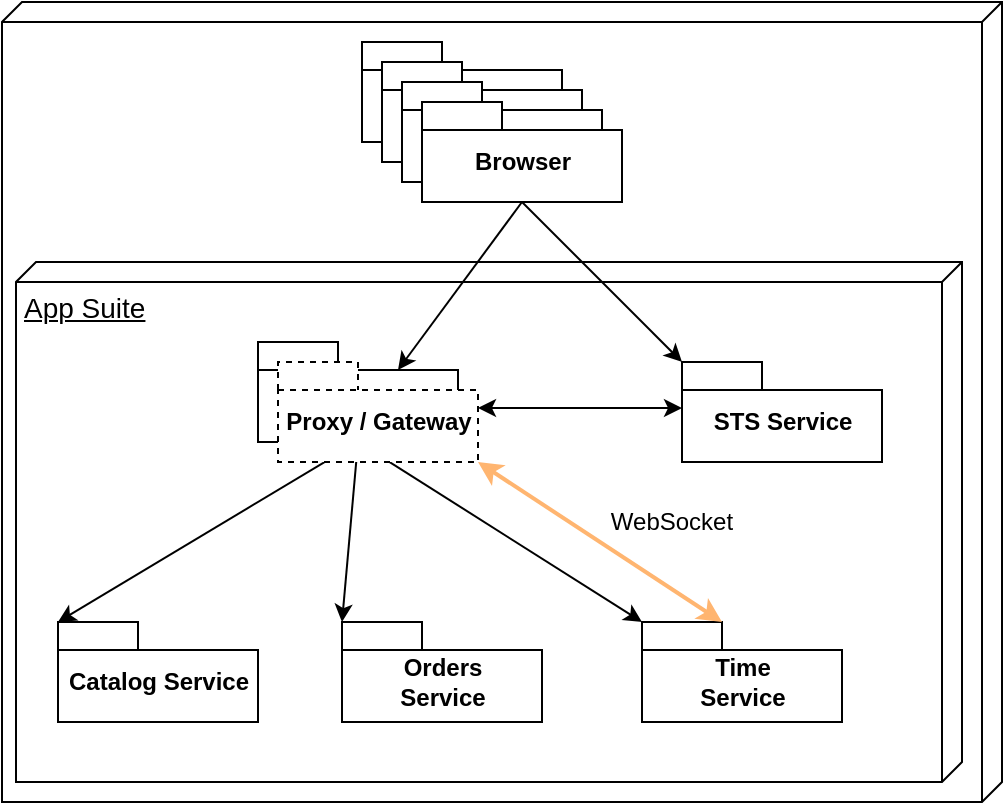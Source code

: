 <mxfile version="14.2.4" type="embed" pages="2">
    <diagram id="Ymux0IWGu-DWM-tYVwon" name="system-context">
        <mxGraphModel dx="1266" dy="611" grid="1" gridSize="10" guides="1" tooltips="1" connect="1" arrows="1" fold="1" page="1" pageScale="1" pageWidth="850" pageHeight="1100" math="0" shadow="0">
            <root>
                <mxCell id="Y1qrI0y1-gABLmx8g_vM-0"/>
                <mxCell id="Y1qrI0y1-gABLmx8g_vM-1" parent="Y1qrI0y1-gABLmx8g_vM-0"/>
                <mxCell id="Y1qrI0y1-gABLmx8g_vM-2" value="" style="verticalAlign=top;align=left;spacingTop=8;spacingLeft=2;spacingRight=12;shape=cube;size=10;direction=south;fontStyle=4;html=1;" parent="Y1qrI0y1-gABLmx8g_vM-1" vertex="1">
                    <mxGeometry x="40" y="40" width="500" height="400" as="geometry"/>
                </mxCell>
                <mxCell id="Y1qrI0y1-gABLmx8g_vM-3" value="&lt;font style=&quot;font-size: 14px&quot;&gt;App Suite&lt;/font&gt;" style="verticalAlign=top;align=left;spacingTop=8;spacingLeft=2;spacingRight=12;shape=cube;size=10;direction=south;fontStyle=4;html=1;" parent="Y1qrI0y1-gABLmx8g_vM-1" vertex="1">
                    <mxGeometry x="47" y="170" width="473" height="260" as="geometry"/>
                </mxCell>
                <mxCell id="Y1qrI0y1-gABLmx8g_vM-5" value="STS Service" style="shape=folder;fontStyle=1;spacingTop=10;tabWidth=40;tabHeight=14;tabPosition=left;html=1;" parent="Y1qrI0y1-gABLmx8g_vM-1" vertex="1">
                    <mxGeometry x="380" y="220" width="100" height="50" as="geometry"/>
                </mxCell>
                <mxCell id="Y1qrI0y1-gABLmx8g_vM-8" value="Browser" style="shape=folder;fontStyle=1;spacingTop=10;tabWidth=40;tabHeight=14;tabPosition=left;html=1;" parent="Y1qrI0y1-gABLmx8g_vM-1" vertex="1">
                    <mxGeometry x="220" y="60" width="100" height="50" as="geometry"/>
                </mxCell>
                <mxCell id="Y1qrI0y1-gABLmx8g_vM-14" value="Browser" style="shape=folder;fontStyle=1;spacingTop=10;tabWidth=40;tabHeight=14;tabPosition=left;html=1;" parent="Y1qrI0y1-gABLmx8g_vM-1" vertex="1">
                    <mxGeometry x="230" y="70" width="100" height="50" as="geometry"/>
                </mxCell>
                <mxCell id="Y1qrI0y1-gABLmx8g_vM-15" value="Browser" style="shape=folder;fontStyle=1;spacingTop=10;tabWidth=40;tabHeight=14;tabPosition=left;html=1;" parent="Y1qrI0y1-gABLmx8g_vM-1" vertex="1">
                    <mxGeometry x="240" y="80" width="100" height="50" as="geometry"/>
                </mxCell>
                <mxCell id="Y1qrI0y1-gABLmx8g_vM-16" value="Browser" style="shape=folder;fontStyle=1;spacingTop=10;tabWidth=40;tabHeight=14;tabPosition=left;html=1;" parent="Y1qrI0y1-gABLmx8g_vM-1" vertex="1">
                    <mxGeometry x="250" y="90" width="100" height="50" as="geometry"/>
                </mxCell>
                <mxCell id="Y1qrI0y1-gABLmx8g_vM-22" value="API Gateway" style="shape=folder;fontStyle=1;spacingTop=10;tabWidth=40;tabHeight=14;tabPosition=left;html=1;" parent="Y1qrI0y1-gABLmx8g_vM-1" vertex="1">
                    <mxGeometry x="168" y="210" width="100" height="50" as="geometry"/>
                </mxCell>
                <mxCell id="Y1qrI0y1-gABLmx8g_vM-23" value="Catalog Service" style="shape=folder;fontStyle=1;spacingTop=10;tabWidth=40;tabHeight=14;tabPosition=left;html=1;" parent="Y1qrI0y1-gABLmx8g_vM-1" vertex="1">
                    <mxGeometry x="68" y="350" width="100" height="50" as="geometry"/>
                </mxCell>
                <mxCell id="Y1qrI0y1-gABLmx8g_vM-24" value="Orders&lt;br&gt;Service" style="shape=folder;fontStyle=1;spacingTop=10;tabWidth=40;tabHeight=14;tabPosition=left;html=1;" parent="Y1qrI0y1-gABLmx8g_vM-1" vertex="1">
                    <mxGeometry x="210" y="350" width="100" height="50" as="geometry"/>
                </mxCell>
                <mxCell id="Y1qrI0y1-gABLmx8g_vM-25" value="Time&lt;br&gt;Service" style="shape=folder;fontStyle=1;spacingTop=10;tabWidth=40;tabHeight=14;tabPosition=left;html=1;" parent="Y1qrI0y1-gABLmx8g_vM-1" vertex="1">
                    <mxGeometry x="360" y="350" width="100" height="50" as="geometry"/>
                </mxCell>
                <mxCell id="Y1qrI0y1-gABLmx8g_vM-30" value="" style="endArrow=classic;startArrow=classic;html=1;entryX=0.5;entryY=1;entryDx=0;entryDy=0;entryPerimeter=0;exitX=0;exitY=0;exitDx=0;exitDy=0;exitPerimeter=0;" parent="Y1qrI0y1-gABLmx8g_vM-1" source="Y1qrI0y1-gABLmx8g_vM-23" target="Y1qrI0y1-gABLmx8g_vM-22" edge="1">
                    <mxGeometry width="50" height="50" relative="1" as="geometry">
                        <mxPoint x="100" y="610" as="sourcePoint"/>
                        <mxPoint x="150" y="560" as="targetPoint"/>
                    </mxGeometry>
                </mxCell>
                <mxCell id="Y1qrI0y1-gABLmx8g_vM-31" value="" style="endArrow=classic;startArrow=classic;html=1;entryX=0.5;entryY=1;entryDx=0;entryDy=0;entryPerimeter=0;exitX=0;exitY=0;exitDx=0;exitDy=0;exitPerimeter=0;" parent="Y1qrI0y1-gABLmx8g_vM-1" source="Y1qrI0y1-gABLmx8g_vM-24" target="Y1qrI0y1-gABLmx8g_vM-22" edge="1">
                    <mxGeometry width="50" height="50" relative="1" as="geometry">
                        <mxPoint x="145" y="304" as="sourcePoint"/>
                        <mxPoint x="228" y="270" as="targetPoint"/>
                    </mxGeometry>
                </mxCell>
                <mxCell id="Y1qrI0y1-gABLmx8g_vM-32" value="" style="endArrow=classic;startArrow=classic;html=1;entryX=0.5;entryY=1;entryDx=0;entryDy=0;entryPerimeter=0;exitX=0;exitY=0;exitDx=0;exitDy=0;exitPerimeter=0;" parent="Y1qrI0y1-gABLmx8g_vM-1" source="Y1qrI0y1-gABLmx8g_vM-25" target="Y1qrI0y1-gABLmx8g_vM-22" edge="1">
                    <mxGeometry width="50" height="50" relative="1" as="geometry">
                        <mxPoint x="155" y="314" as="sourcePoint"/>
                        <mxPoint x="238" y="280" as="targetPoint"/>
                    </mxGeometry>
                </mxCell>
                <mxCell id="Y1qrI0y1-gABLmx8g_vM-36" value="" style="endArrow=classic;html=1;entryX=0;entryY=0;entryDx=0;entryDy=0;entryPerimeter=0;exitX=0.5;exitY=1;exitDx=0;exitDy=0;exitPerimeter=0;" parent="Y1qrI0y1-gABLmx8g_vM-1" source="Y1qrI0y1-gABLmx8g_vM-16" target="Y1qrI0y1-gABLmx8g_vM-5" edge="1">
                    <mxGeometry width="50" height="50" relative="1" as="geometry">
                        <mxPoint x="40" y="580" as="sourcePoint"/>
                        <mxPoint x="90" y="530" as="targetPoint"/>
                    </mxGeometry>
                </mxCell>
                <mxCell id="Y1qrI0y1-gABLmx8g_vM-38" value="" style="endArrow=classic;startArrow=classic;html=1;entryX=0;entryY=0;entryDx=0;entryDy=23;entryPerimeter=0;exitX=0;exitY=0;exitDx=100;exitDy=23;exitPerimeter=0;" parent="Y1qrI0y1-gABLmx8g_vM-1" source="Y1qrI0y1-gABLmx8g_vM-41" target="Y1qrI0y1-gABLmx8g_vM-5" edge="1">
                    <mxGeometry width="50" height="50" relative="1" as="geometry">
                        <mxPoint x="40" y="580" as="sourcePoint"/>
                        <mxPoint x="90" y="530" as="targetPoint"/>
                    </mxGeometry>
                </mxCell>
                <mxCell id="Y1qrI0y1-gABLmx8g_vM-39" value="" style="endArrow=classic;html=1;exitX=0.5;exitY=1;exitDx=0;exitDy=0;exitPerimeter=0;entryX=0;entryY=0;entryDx=70;entryDy=14;entryPerimeter=0;" parent="Y1qrI0y1-gABLmx8g_vM-1" source="Y1qrI0y1-gABLmx8g_vM-16" target="Y1qrI0y1-gABLmx8g_vM-22" edge="1">
                    <mxGeometry width="50" height="50" relative="1" as="geometry">
                        <mxPoint x="498" y="180" as="sourcePoint"/>
                        <mxPoint x="348" y="132" as="targetPoint"/>
                    </mxGeometry>
                </mxCell>
                <mxCell id="Y1qrI0y1-gABLmx8g_vM-41" value="Proxy / Gateway" style="shape=folder;fontStyle=1;spacingTop=10;tabWidth=40;tabHeight=14;tabPosition=left;html=1;dashed=1;" parent="Y1qrI0y1-gABLmx8g_vM-1" vertex="1">
                    <mxGeometry x="178" y="220" width="100" height="50" as="geometry"/>
                </mxCell>
                <mxCell id="3s-E67elMlUPn0KS6m8D-1" value="" style="endArrow=classic;startArrow=classic;html=1;entryX=0;entryY=0;entryDx=100;entryDy=50;entryPerimeter=0;exitX=0;exitY=0;exitDx=40;exitDy=0;exitPerimeter=0;strokeColor=#FFB570;strokeWidth=2;" parent="Y1qrI0y1-gABLmx8g_vM-1" source="Y1qrI0y1-gABLmx8g_vM-25" target="Y1qrI0y1-gABLmx8g_vM-41" edge="1">
                    <mxGeometry width="50" height="50" relative="1" as="geometry">
                        <mxPoint x="434" y="360" as="sourcePoint"/>
                        <mxPoint x="400" y="310" as="targetPoint"/>
                    </mxGeometry>
                </mxCell>
                <mxCell id="3s-E67elMlUPn0KS6m8D-3" value="WebSocket" style="text;html=1;strokeColor=none;fillColor=none;align=center;verticalAlign=middle;whiteSpace=wrap;rounded=0;" parent="Y1qrI0y1-gABLmx8g_vM-1" vertex="1">
                    <mxGeometry x="330" y="290" width="90" height="20" as="geometry"/>
                </mxCell>
            </root>
        </mxGraphModel>
    </diagram>
    <diagram name="usecases-diagram" id="822b0af5-4adb-64df-f703-e8dfc1f81529">
        &#xa;        &#xa;&#xa;
        <mxGraphModel dx="1360" dy="895" grid="1" gridSize="10" guides="1" tooltips="1" connect="1" arrows="1" fold="1" page="1" pageScale="1" pageWidth="1100" pageHeight="850" background="#ffffff" math="0" shadow="0">
            &#xa;            &#xa;&#xa;
            <root>
                &#xa;                &#xa;&#xa;
                <mxCell id="0"/>
                &#xa;                &#xa;&#xa;
                <mxCell id="1" parent="0"/>
                &#xa;                &#xa;&#xa;
                <mxCell id="MqJLWpZZmDxWrSOnSKsf-1" value="Identity Service on premise" style="rounded=0;whiteSpace=wrap;html=1;verticalAlign=top;gradientColor=none;editable=1;movable=0;" parent="1" vertex="1">
                    &#xa;                    &#xa;&#xa;
                    <mxGeometry x="170" y="50" width="481" height="790" as="geometry"/>
                    &#xa;                    &#xa;&#xa;
                </mxCell>
                &#xa;                &#xa;&#xa;
                <mxCell id="MqJLWpZZmDxWrSOnSKsf-2" value="manages clients" style="ellipse;whiteSpace=wrap;html=1;fillColor=#FFFFFF;strokeColor=#6c8ebf;" parent="1" vertex="1">
                    &#xa;                    &#xa;&#xa;
                    <mxGeometry x="340.5" y="94" width="140" height="70" as="geometry"/>
                    &#xa;                    &#xa;&#xa;
                </mxCell>
                &#xa;                &#xa;&#xa;
                <mxCell id="MqJLWpZZmDxWrSOnSKsf-3" style="rounded=0;orthogonalLoop=1;jettySize=auto;html=1;entryX=0;entryY=0.5;entryDx=0;entryDy=0;exitX=0.5;exitY=0.5;exitDx=0;exitDy=0;exitPerimeter=0;" parent="1" source="MqJLWpZZmDxWrSOnSKsf-4" target="MqJLWpZZmDxWrSOnSKsf-2" edge="1">
                    &#xa;                    &#xa;&#xa;
                    <mxGeometry relative="1" as="geometry"/>
                    &#xa;                    &#xa;&#xa;
                </mxCell>
                &#xa;                &#xa;&#xa;
                <mxCell id="MqJLWpZZmDxWrSOnSKsf-4" value="Buhler Engineer" style="shape=umlActor;verticalLabelPosition=bottom;labelBackgroundColor=#ffffff;verticalAlign=top;html=1;" parent="1" vertex="1">
                    &#xa;                    &#xa;&#xa;
                    <mxGeometry x="80" y="219" width="30" height="60" as="geometry"/>
                    &#xa;                    &#xa;&#xa;
                </mxCell>
                &#xa;                &#xa;&#xa;
                <mxCell id="ktf-OyFfE8Pmz-1-OoqU-1" value="manages scopes&lt;span style=&quot;color: rgba(0 , 0 , 0 , 0) ; font-family: monospace ; font-size: 0px ; white-space: nowrap&quot;&gt;%3CmxGraphModel%3E%3Croot%3E%3CmxCell%20id%3D%220%22%2F%3E%3CmxCell%20id%3D%221%22%20parent%3D%220%22%2F%3E%3CmxCell%20id%3D%222%22%20value%3D%22Manages%20clients%22%20style%3D%22ellipse%3BwhiteSpace%3Dwrap%3Bhtml%3D1%3BfillColor%3D%23FFFFFF%3BstrokeColor%3D%236c8ebf%3B%22%20vertex%3D%221%22%20parent%3D%221%22%3E%3CmxGeometry%20x%3D%22340.5%22%20y%3D%2294%22%20width%3D%22140%22%20height%3D%2270%22%20as%3D%22geometry%22%2F%3E%3C%2FmxCell%3E%3C%2Froot%3E%3C%2FmxGraphModel%3E&lt;/span&gt;" style="ellipse;whiteSpace=wrap;html=1;fillColor=#FFFFFF;strokeColor=#6c8ebf;" parent="1" vertex="1">
                    &#xa;                    &#xa;&#xa;
                    <mxGeometry x="340.5" y="174" width="140" height="70" as="geometry"/>
                    &#xa;                    &#xa;&#xa;
                </mxCell>
                &#xa;                &#xa;&#xa;
                <mxCell id="ktf-OyFfE8Pmz-1-OoqU-2" value="manages users&lt;span style=&quot;color: rgba(0 , 0 , 0 , 0) ; font-family: monospace ; font-size: 0px ; white-space: nowrap&quot;&gt;%3CmxGraphModel%3E%3Croot%3E%3CmxCell%20id%3D%220%22%2F%3E%3CmxCell%20id%3D%221%22%20parent%3D%220%22%2F%3E%3CmxCell%20id%3D%222%22%20value%3D%22Manages%20clients%22%20style%3D%22ellipse%3BwhiteSpace%3Dwrap%3Bhtml%3D1%3BfillColor%3D%23FFFFFF%3BstrokeColor%3D%236c8ebf%3B%22%20vertex%3D%221%22%20parent%3D%221%22%3E%3CmxGeometry%20x%3D%22340.5%22%20y%3D%2294%22%20width%3D%22140%22%20height%3D%2270%22%20as%3D%22geometry%22%2F%3E%3C%2FmxCell%3E%3C%2Froot%3E%3C%2FmxGraphModel%3E&lt;/span&gt;" style="ellipse;whiteSpace=wrap;html=1;fillColor=#FFFFFF;strokeColor=#6c8ebf;" parent="1" vertex="1">
                    &#xa;                    &#xa;&#xa;
                    <mxGeometry x="340.5" y="420" width="140" height="70" as="geometry"/>
                    &#xa;                    &#xa;&#xa;
                </mxCell>
                &#xa;                &#xa;&#xa;
                <mxCell id="ktf-OyFfE8Pmz-1-OoqU-3" value="manages roles&lt;span style=&quot;color: rgba(0 , 0 , 0 , 0) ; font-family: monospace ; font-size: 0px ; white-space: nowrap&quot;&gt;%3CmxGraphModel%3E%3Croot%3E%3CmxCell%20id%3D%220%22%2F%3E%3CmxCell%20id%3D%221%22%20parent%3D%220%22%2F%3E%3CmxCell%20id%3D%222%22%20value%3D%22Manages%20clients%22%20style%3D%22ellipse%3BwhiteSpace%3Dwrap%3Bhtml%3D1%3BfillColor%3D%23FFFFFF%3BstrokeColor%3D%236c8ebf%3B%22%20vertex%3D%221%22%20parent%3D%221%22%3E%3CmxGeometry%20x%3D%22340.5%22%20y%3D%2294%22%20width%3D%22140%22%20height%3D%2270%22%20as%3D%22geometry%22%2F%3E%3C%2FmxCell%3E%3C%2Froot%3E%3C%2FmxGraphModel%3E&lt;/span&gt;" style="ellipse;whiteSpace=wrap;html=1;fillColor=#FFFFFF;strokeColor=#6c8ebf;" parent="1" vertex="1">
                    &#xa;                    &#xa;&#xa;
                    <mxGeometry x="340.5" y="339" width="140" height="70" as="geometry"/>
                    &#xa;                    &#xa;&#xa;
                </mxCell>
                &#xa;                &#xa;&#xa;
                <mxCell id="ktf-OyFfE8Pmz-1-OoqU-4" value="manages claims&lt;span style=&quot;color: rgba(0 , 0 , 0 , 0) ; font-family: monospace ; font-size: 0px ; white-space: nowrap&quot;&gt;%3CmxGraphModel%3E%3Croot%3E%3CmxCell%20id%3D%220%22%2F%3E%3CmxCell%20id%3D%221%22%20parent%3D%220%22%2F%3E%3CmxCell%20id%3D%222%22%20value%3D%22Manages%20clients%22%20style%3D%22ellipse%3BwhiteSpace%3Dwrap%3Bhtml%3D1%3BfillColor%3D%23FFFFFF%3BstrokeColor%3D%236c8ebf%3B%22%20vertex%3D%221%22%20parent%3D%221%22%3E%3CmxGeometry%20x%3D%22340.5%22%20y%3D%2294%22%20width%3D%22140%22%20height%3D%2270%22%20as%3D%22geometry%22%2F%3E%3C%2FmxCell%3E%3C%2Froot%3E%3C%2FmxGraphModel%3E&lt;/span&gt;" style="ellipse;whiteSpace=wrap;html=1;fillColor=#FFFFFF;strokeColor=#6c8ebf;" parent="1" vertex="1">
                    &#xa;                    &#xa;&#xa;
                    <mxGeometry x="340.5" y="256" width="140" height="70" as="geometry"/>
                    &#xa;                    &#xa;&#xa;
                </mxCell>
                &#xa;                &#xa;&#xa;
                <mxCell id="ktf-OyFfE8Pmz-1-OoqU-5" style="rounded=0;orthogonalLoop=1;jettySize=auto;html=1;entryX=0;entryY=0.5;entryDx=0;entryDy=0;exitX=0.5;exitY=0.5;exitDx=0;exitDy=0;exitPerimeter=0;" parent="1" source="MqJLWpZZmDxWrSOnSKsf-4" target="ktf-OyFfE8Pmz-1-OoqU-1" edge="1">
                    &#xa;                    &#xa;&#xa;
                    <mxGeometry relative="1" as="geometry">
                        &#xa;                        &#xa;&#xa;
                        <mxPoint x="110" y="139" as="sourcePoint"/>
                        &#xa;                        &#xa;&#xa;
                        <mxPoint x="350.5" y="139" as="targetPoint"/>
                        &#xa;                        &#xa;&#xa;
                    </mxGeometry>
                    &#xa;                    &#xa;&#xa;
                </mxCell>
                &#xa;                &#xa;&#xa;
                <mxCell id="ktf-OyFfE8Pmz-1-OoqU-7" style="rounded=0;orthogonalLoop=1;jettySize=auto;html=1;entryX=0;entryY=0.5;entryDx=0;entryDy=0;exitX=0.5;exitY=0.5;exitDx=0;exitDy=0;exitPerimeter=0;" parent="1" source="MqJLWpZZmDxWrSOnSKsf-4" target="ktf-OyFfE8Pmz-1-OoqU-3" edge="1">
                    &#xa;                    &#xa;&#xa;
                    <mxGeometry relative="1" as="geometry">
                        &#xa;                        &#xa;&#xa;
                        <mxPoint x="105" y="149" as="sourcePoint"/>
                        &#xa;                        &#xa;&#xa;
                        <mxPoint x="360.5" y="149" as="targetPoint"/>
                        &#xa;                        &#xa;&#xa;
                    </mxGeometry>
                    &#xa;                    &#xa;&#xa;
                </mxCell>
                &#xa;                &#xa;&#xa;
                <mxCell id="ktf-OyFfE8Pmz-1-OoqU-8" style="rounded=0;orthogonalLoop=1;jettySize=auto;html=1;entryX=0;entryY=0.5;entryDx=0;entryDy=0;exitX=0.5;exitY=0.5;exitDx=0;exitDy=0;exitPerimeter=0;" parent="1" source="MqJLWpZZmDxWrSOnSKsf-4" target="ktf-OyFfE8Pmz-1-OoqU-4" edge="1">
                    &#xa;                    &#xa;&#xa;
                    <mxGeometry relative="1" as="geometry">
                        &#xa;                        &#xa;&#xa;
                        <mxPoint x="115" y="159" as="sourcePoint"/>
                        &#xa;                        &#xa;&#xa;
                        <mxPoint x="370.5" y="159" as="targetPoint"/>
                        &#xa;                        &#xa;&#xa;
                    </mxGeometry>
                    &#xa;                    &#xa;&#xa;
                </mxCell>
                &#xa;                &#xa;&#xa;
                <mxCell id="ZsrLY_1tlHirZTP-symd-1" value="Operator" style="shape=umlActor;verticalLabelPosition=bottom;labelBackgroundColor=#ffffff;verticalAlign=top;html=1;outlineConnect=0;" parent="1" vertex="1">
                    &#xa;                    &#xa;&#xa;
                    <mxGeometry x="80" y="630" width="30" height="60" as="geometry"/>
                    &#xa;                    &#xa;&#xa;
                </mxCell>
                &#xa;                &#xa;&#xa;
                <mxCell id="ZsrLY_1tlHirZTP-symd-2" value="change password" style="ellipse;whiteSpace=wrap;html=1;fillColor=#FFFFFF;strokeColor=#6c8ebf;" parent="1" vertex="1">
                    &#xa;                    &#xa;&#xa;
                    <mxGeometry x="340.5" y="664" width="140" height="70" as="geometry"/>
                    &#xa;                    &#xa;&#xa;
                </mxCell>
                &#xa;                &#xa;&#xa;
                <mxCell id="ZsrLY_1tlHirZTP-symd-3" value="login" style="ellipse;whiteSpace=wrap;html=1;fillColor=#FFFFFF;strokeColor=#6c8ebf;" parent="1" vertex="1">
                    &#xa;                    &#xa;&#xa;
                    <mxGeometry x="340.5" y="584" width="140" height="70" as="geometry"/>
                    &#xa;                    &#xa;&#xa;
                </mxCell>
                &#xa;                &#xa;&#xa;
                <mxCell id="ZsrLY_1tlHirZTP-symd-4" style="rounded=0;orthogonalLoop=1;jettySize=auto;html=1;entryX=0;entryY=0.5;entryDx=0;entryDy=0;exitX=0.5;exitY=0.5;exitDx=0;exitDy=0;exitPerimeter=0;" parent="1" source="ZsrLY_1tlHirZTP-symd-1" target="ZsrLY_1tlHirZTP-symd-3" edge="1">
                    &#xa;                    &#xa;&#xa;
                    <mxGeometry relative="1" as="geometry">
                        &#xa;                        &#xa;&#xa;
                        <mxPoint x="95" y="319" as="sourcePoint"/>
                        &#xa;                        &#xa;&#xa;
                        <mxPoint x="350.5" y="479" as="targetPoint"/>
                        &#xa;                        &#xa;&#xa;
                    </mxGeometry>
                    &#xa;                    &#xa;&#xa;
                </mxCell>
                &#xa;                &#xa;&#xa;
                <mxCell id="ZsrLY_1tlHirZTP-symd-5" style="rounded=0;orthogonalLoop=1;jettySize=auto;html=1;entryX=0;entryY=0.5;entryDx=0;entryDy=0;exitX=0.5;exitY=0.5;exitDx=0;exitDy=0;exitPerimeter=0;" parent="1" source="ZsrLY_1tlHirZTP-symd-1" target="ZsrLY_1tlHirZTP-symd-2" edge="1">
                    &#xa;                    &#xa;&#xa;
                    <mxGeometry relative="1" as="geometry">
                        &#xa;                        &#xa;&#xa;
                        <mxPoint x="95" y="750" as="sourcePoint"/>
                        &#xa;                        &#xa;&#xa;
                        <mxPoint x="350.5" y="629" as="targetPoint"/>
                        &#xa;                        &#xa;&#xa;
                    </mxGeometry>
                    &#xa;                    &#xa;&#xa;
                </mxCell>
                &#xa;                &#xa;&#xa;
                <mxCell id="q6Q5BxutbA8MdZu90X7K-1" value="allow MFA" style="shape=note;whiteSpace=wrap;html=1;size=14;verticalAlign=top;align=left;spacingTop=-6;fillColor=#fff2cc;strokeColor=#d6b656;" parent="1" vertex="1">
                    &#xa;                    &#xa;&#xa;
                    <mxGeometry x="523.5" y="604" width="86.5" height="30" as="geometry"/>
                    &#xa;                    &#xa;&#xa;
                </mxCell>
                &#xa;                &#xa;&#xa;
                <mxCell id="3jm2Q9ASMtYjPq7JOTlW-1" style="edgeStyle=none;rounded=0;orthogonalLoop=1;jettySize=auto;html=1;exitX=0;exitY=0.5;exitDx=0;exitDy=0;exitPerimeter=0;" parent="1" source="q6Q5BxutbA8MdZu90X7K-1" target="ZsrLY_1tlHirZTP-symd-3" edge="1">
                    &#xa;                    &#xa;&#xa;
                    <mxGeometry relative="1" as="geometry">
                        &#xa;                        &#xa;&#xa;
                        <mxPoint x="600" y="470" as="targetPoint"/>
                        &#xa;                        &#xa;&#xa;
                        <mxPoint x="580.091" y="500" as="sourcePoint"/>
                        &#xa;                        &#xa;&#xa;
                    </mxGeometry>
                    &#xa;                    &#xa;&#xa;
                </mxCell>
                &#xa;                &#xa;&#xa;
                <mxCell id="avnj_PgblWouaKfC6QIf-5" value="views audit log" style="ellipse;whiteSpace=wrap;html=1;fillColor=#FFFFFF;strokeColor=#6c8ebf;" parent="1" vertex="1">
                    &#xa;                    &#xa;&#xa;
                    <mxGeometry x="340.5" y="500" width="140" height="70" as="geometry"/>
                    &#xa;                    &#xa;&#xa;
                </mxCell>
                &#xa;                &#xa;&#xa;
                <mxCell id="pn1aY1VFRqSAtlfa_9IT-1" value="Administrator" style="shape=umlActor;verticalLabelPosition=bottom;labelBackgroundColor=#ffffff;verticalAlign=top;html=1;outlineConnect=0;" parent="1" vertex="1">
                    &#xa;                    &#xa;&#xa;
                    <mxGeometry x="80" y="465" width="30" height="60" as="geometry"/>
                    &#xa;                    &#xa;&#xa;
                </mxCell>
                &#xa;                &#xa;&#xa;
                <mxCell id="pn1aY1VFRqSAtlfa_9IT-2" style="rounded=0;orthogonalLoop=1;jettySize=auto;html=1;entryX=0;entryY=0.5;entryDx=0;entryDy=0;exitX=0.5;exitY=0.5;exitDx=0;exitDy=0;exitPerimeter=0;" parent="1" source="pn1aY1VFRqSAtlfa_9IT-1" target="ktf-OyFfE8Pmz-1-OoqU-2" edge="1">
                    &#xa;                    &#xa;&#xa;
                    <mxGeometry relative="1" as="geometry">
                        &#xa;                        &#xa;&#xa;
                        <mxPoint x="105" y="299" as="sourcePoint"/>
                        &#xa;                        &#xa;&#xa;
                        <mxPoint x="350.5" y="545" as="targetPoint"/>
                        &#xa;                        &#xa;&#xa;
                    </mxGeometry>
                    &#xa;                    &#xa;&#xa;
                </mxCell>
                &#xa;                &#xa;&#xa;
                <mxCell id="pn1aY1VFRqSAtlfa_9IT-3" style="rounded=0;orthogonalLoop=1;jettySize=auto;html=1;entryX=0;entryY=0.5;entryDx=0;entryDy=0;exitX=0.5;exitY=0.5;exitDx=0;exitDy=0;exitPerimeter=0;" parent="1" source="pn1aY1VFRqSAtlfa_9IT-1" target="avnj_PgblWouaKfC6QIf-5" edge="1">
                    &#xa;                    &#xa;&#xa;
                    <mxGeometry relative="1" as="geometry">
                        &#xa;                        &#xa;&#xa;
                        <mxPoint x="105" y="620" as="sourcePoint"/>
                        &#xa;                        &#xa;&#xa;
                        <mxPoint x="350.5" y="465" as="targetPoint"/>
                        &#xa;                        &#xa;&#xa;
                    </mxGeometry>
                    &#xa;                    &#xa;&#xa;
                </mxCell>
                &#xa;                &#xa;&#xa;
                <mxCell id="pn1aY1VFRqSAtlfa_9IT-4" value="register" style="ellipse;whiteSpace=wrap;html=1;fillColor=#FFFFFF;strokeColor=#6c8ebf;" parent="1" vertex="1">
                    &#xa;                    &#xa;&#xa;
                    <mxGeometry x="340.5" y="744" width="140" height="70" as="geometry"/>
                    &#xa;                    &#xa;&#xa;
                </mxCell>
                &#xa;                &#xa;&#xa;
                <mxCell id="pn1aY1VFRqSAtlfa_9IT-5" style="rounded=0;orthogonalLoop=1;jettySize=auto;html=1;entryX=0;entryY=0.5;entryDx=0;entryDy=0;exitX=0.5;exitY=0.5;exitDx=0;exitDy=0;exitPerimeter=0;" parent="1" source="ZsrLY_1tlHirZTP-symd-1" target="pn1aY1VFRqSAtlfa_9IT-4" edge="1">
                    &#xa;                    &#xa;&#xa;
                    <mxGeometry relative="1" as="geometry">
                        &#xa;                        &#xa;&#xa;
                        <mxPoint x="105" y="670" as="sourcePoint"/>
                        &#xa;                        &#xa;&#xa;
                        <mxPoint x="350.5" y="709" as="targetPoint"/>
                        &#xa;                        &#xa;&#xa;
                    </mxGeometry>
                    &#xa;                    &#xa;&#xa;
                </mxCell>
                &#xa;                &#xa;&#xa;
            </root>
            &#xa;            &#xa;&#xa;
        </mxGraphModel>
        &#xa;        &#xa;&#xa;
    </diagram>
</mxfile>